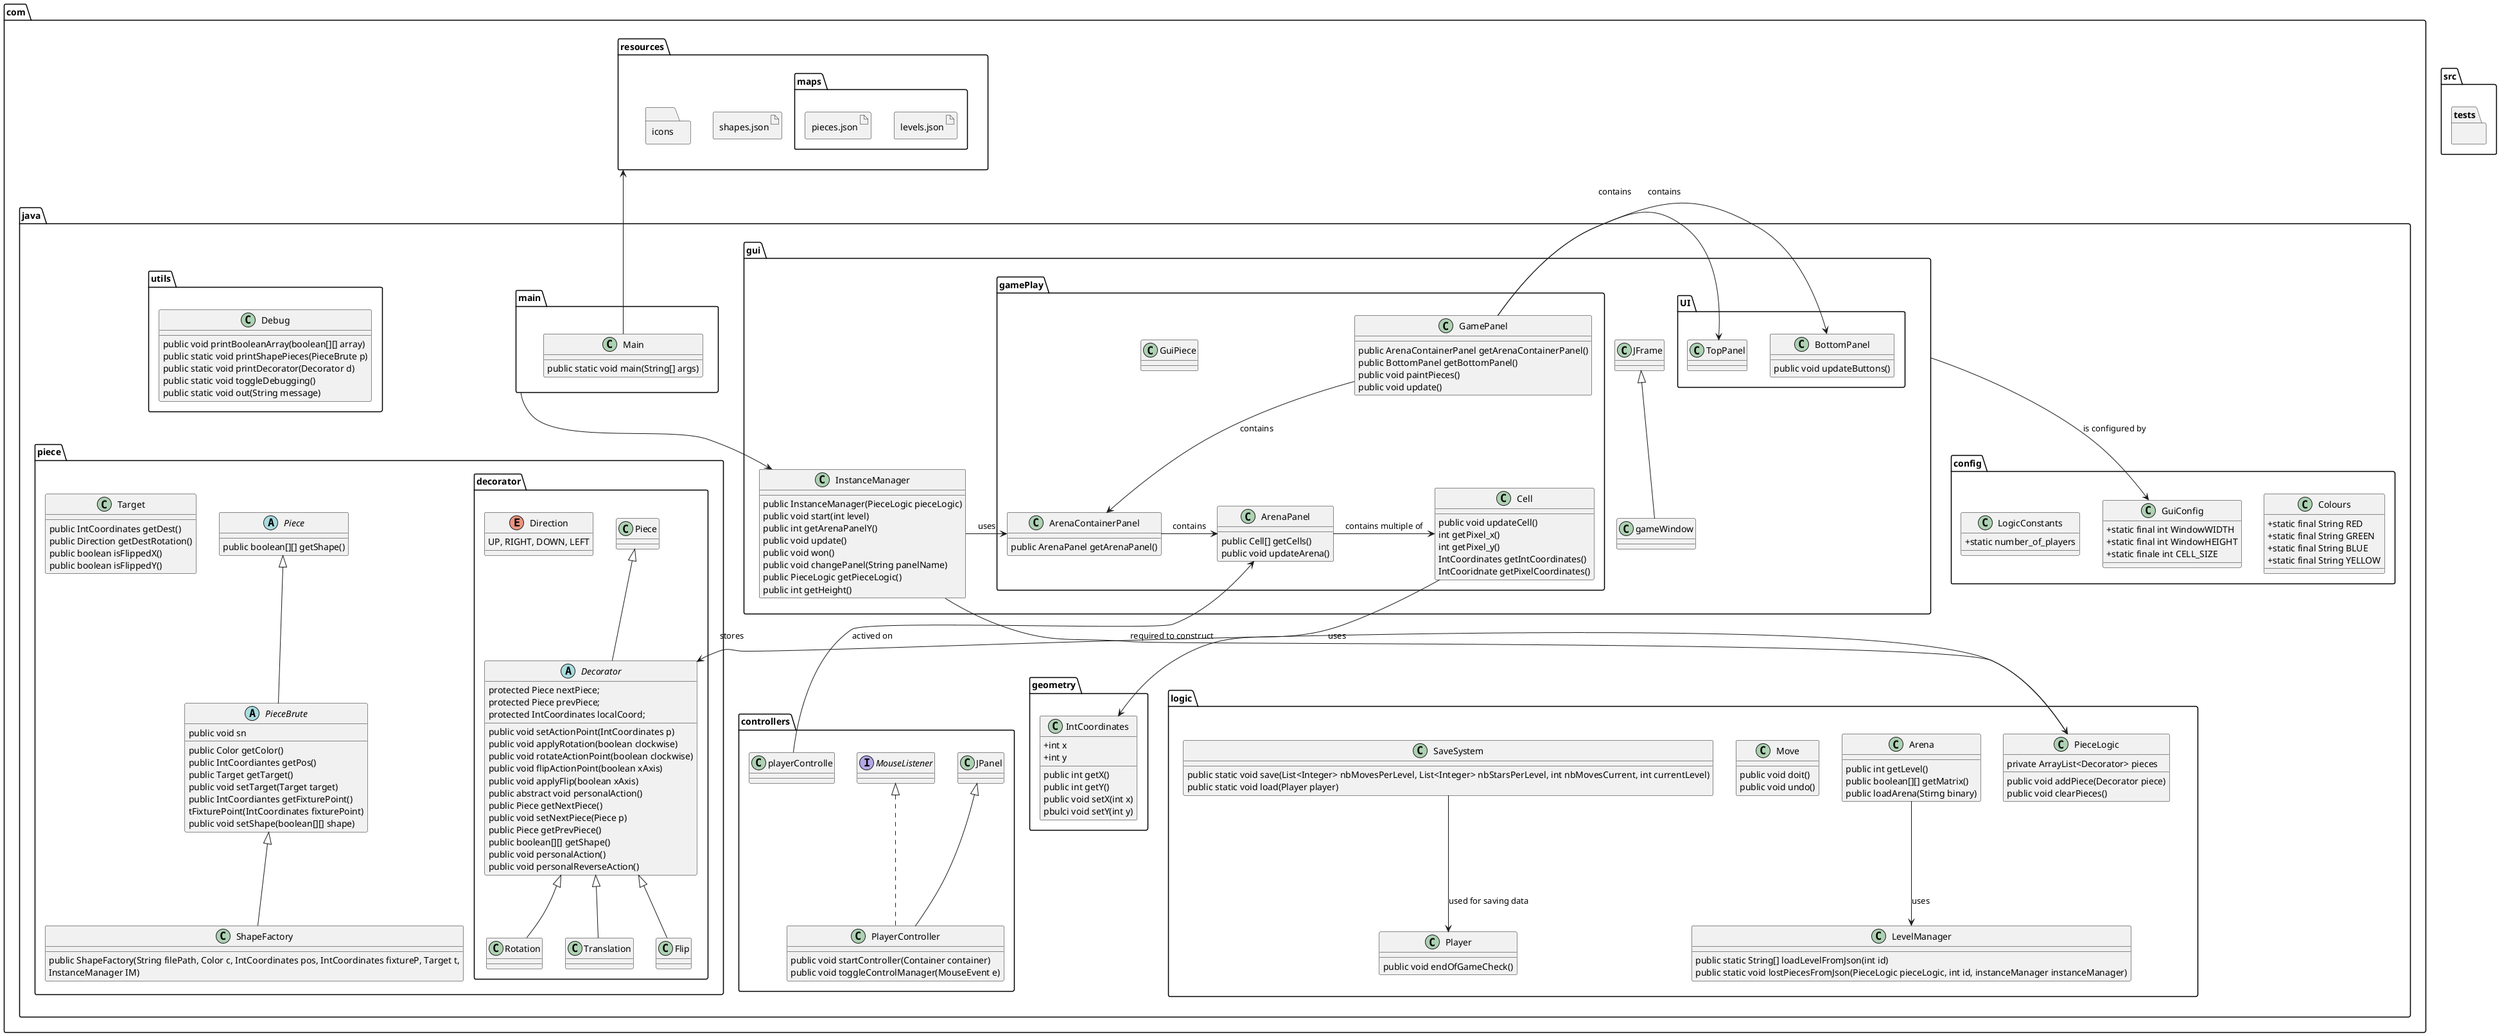 @startuml
' skinparam linetype polyline
allowmixing
skinparam classAttributeIconSize 0
package com.java.config{

    class Colours{
        + static final String RED
        + static final String GREEN
        + static final String BLUE
        + static final String YELLOW 
        }

    class GuiConfig{
        + static final int WindowWIDTH
        + static final int WindowHEIGHT
        + static finale int CELL_SIZE
    }
    class LogicConstants{
        + static number_of_players
    }
}

package com.java.controllers{
    class PlayerController extends JPanel implements MouseListener{
        public void startController(Container container)
        public void toggleControlManager(MouseEvent e)

    }
}
package com.java.geometry{
    class IntCoordinates{
        + int x
        + int y
        public int getX()
        public int getY()
        public void setX(int x)
        pbulci void setY(int y)

    }
}
package com.java.gui {
    class gameWindow extends JFrame
    class InstanceManager{
        public InstanceManager(PieceLogic pieceLogic)
        public void start(int level)
        public int getArenaPanelY()
        public void update()
        public void won()
        public void changePanel(String panelName)
        public PieceLogic getPieceLogic()
        public int getHeight()
    }
    package UI{
        class BottomPanel{
            public void updateButtons()
        }
        class TopPanel{

        }
    }
    package gamePlay{
        class ArenaContainerPanel{
            public ArenaPanel getArenaPanel()

        }
        class ArenaPanel{
            public Cell[] getCells()
            public void updateArena() 
        }
        class Cell{
            public void updateCell()
            int getPixel_x()
            int getPixel_y()
            IntCoordinates getIntCoordinates()
            IntCooridnate getPixelCoordinates()
        }

        class GamePanel{
            public ArenaContainerPanel getArenaContainerPanel()
            public BottomPanel getBottomPanel()
            public void paintPieces()
            public void update()
        }
        class GuiPiece{

        }
        ArenaContainerPanel <- InstanceManager : uses
        ArenaContainerPanel -> ArenaPanel : contains
        ArenaPanel -> Cell : contains multiple of 
        GamePanel -down-> ArenaContainerPanel : contains
        GamePanel -> BottomPanel : contains
        GamePanel -> TopPanel : contains


    }

}
package com.java.logic{
    class Arena{
        public int getLevel()
        public boolean[][] getMatrix()
        public loadArena(Stirng binary)

    }
    class LevelManager{
        public static String[] loadLevelFromJson(int id)
        public static void lostPiecesFromJson(PieceLogic pieceLogic, int id, instanceManager instanceManager)


    }
    class Move{
        public void doit()
        public void undo()
    }
    class PieceLogic{
        private ArrayList<Decorator> pieces
        public void addPiece(Decorator piece)
        public void clearPieces()
    }
    class Player{
        public void endOfGameCheck()

    }
    class SaveSystem{
        public static void save(List<Integer> nbMovesPerLevel, List<Integer> nbStarsPerLevel, int nbMovesCurrent, int currentLevel)
        public static void load(Player player)
    }
    SaveSystem -down-> Player: used for saving data
}
package com.java.main{
    class Main{
        public static void main(String[] args)
    }
}

package com.java.piece{
    abstract class Piece{
        public boolean[][] getShape()

    }
    abstract class PieceBrute extends Piece{
        public Color getColor()
        public IntCoordiantes getPos()
        public Target getTarget()
        public void setTarget(Target target)
        public IntCoordiantes getFixturePoint()
        public void sn
        tFixturePoint(IntCoordinates fixturePoint)
        public void setShape(boolean[][] shape)
    }
    class ShapeFactory extends PieceBrute{
        public ShapeFactory(String filePath, Color c, IntCoordinates pos, IntCoordinates fixtureP, Target t,
         InstanceManager IM) 

    }
    class Target{
         public IntCoordinates getDest()
         public Direction getDestRotation()
         public boolean isFlippedX()
         public boolean isFlippedY()
    }
    package decorator{
        abstract class Decorator extends Piece{
            protected Piece nextPiece;
            protected Piece prevPiece;
            protected IntCoordinates localCoord;
            public void setActionPoint(IntCoordinates p)
            public void applyRotation(boolean clockwise)
            public void rotateActionPoint(boolean clockwise)
            public void flipActionPoint(boolean xAxis)
            public void applyFlip(boolean xAxis)
            public abstract void personalAction()
            public Piece getNextPiece()
            public void setNextPiece(Piece p)
            public Piece getPrevPiece()
            public boolean[][] getShape() 
            public void personalAction()
            public void personalReverseAction()
        }
        enum Direction{
            UP, RIGHT, DOWN, LEFT

        }

        class Flip extends Decorator
        class Rotation extends Decorator
        class Translation extends Decorator
        

    }
}

package com.java.utils{
    class Debug{
        public void printBooleanArray(boolean[][] array)
        public static void printShapePieces(PieceBrute p)
        public static void printDecorator(Decorator d)
        public static void toggleDebugging()
        public static void out(String message)
    }
}
package src.tests{

}


main -down-> InstanceManager
PieceLogic -> Decorator : stores
' com.java.gui -down-> com.java.piece 
Arena -down-> LevelManager : uses
com.java.gui -[hidden]- com.java.logic
com.java.main.Main -up-> com.resources
InstanceManager -down-> PieceLogic : required to construct
com.java.controllers.playerControlle -up-> ArenaPanel : actived on
Cell -down-> IntCoordinates : uses
gui -down-> com.java.config.GuiConfig : is configured by




package com.resources{
    folder "icons"{

    }
    folder "maps"{

    artifact "levels<U+002E>json" as  v1
    artifact "pieces<U+002E>json" as  v2
    }
    artifact "shapes<U+002E>json" as validation

}

@enduml